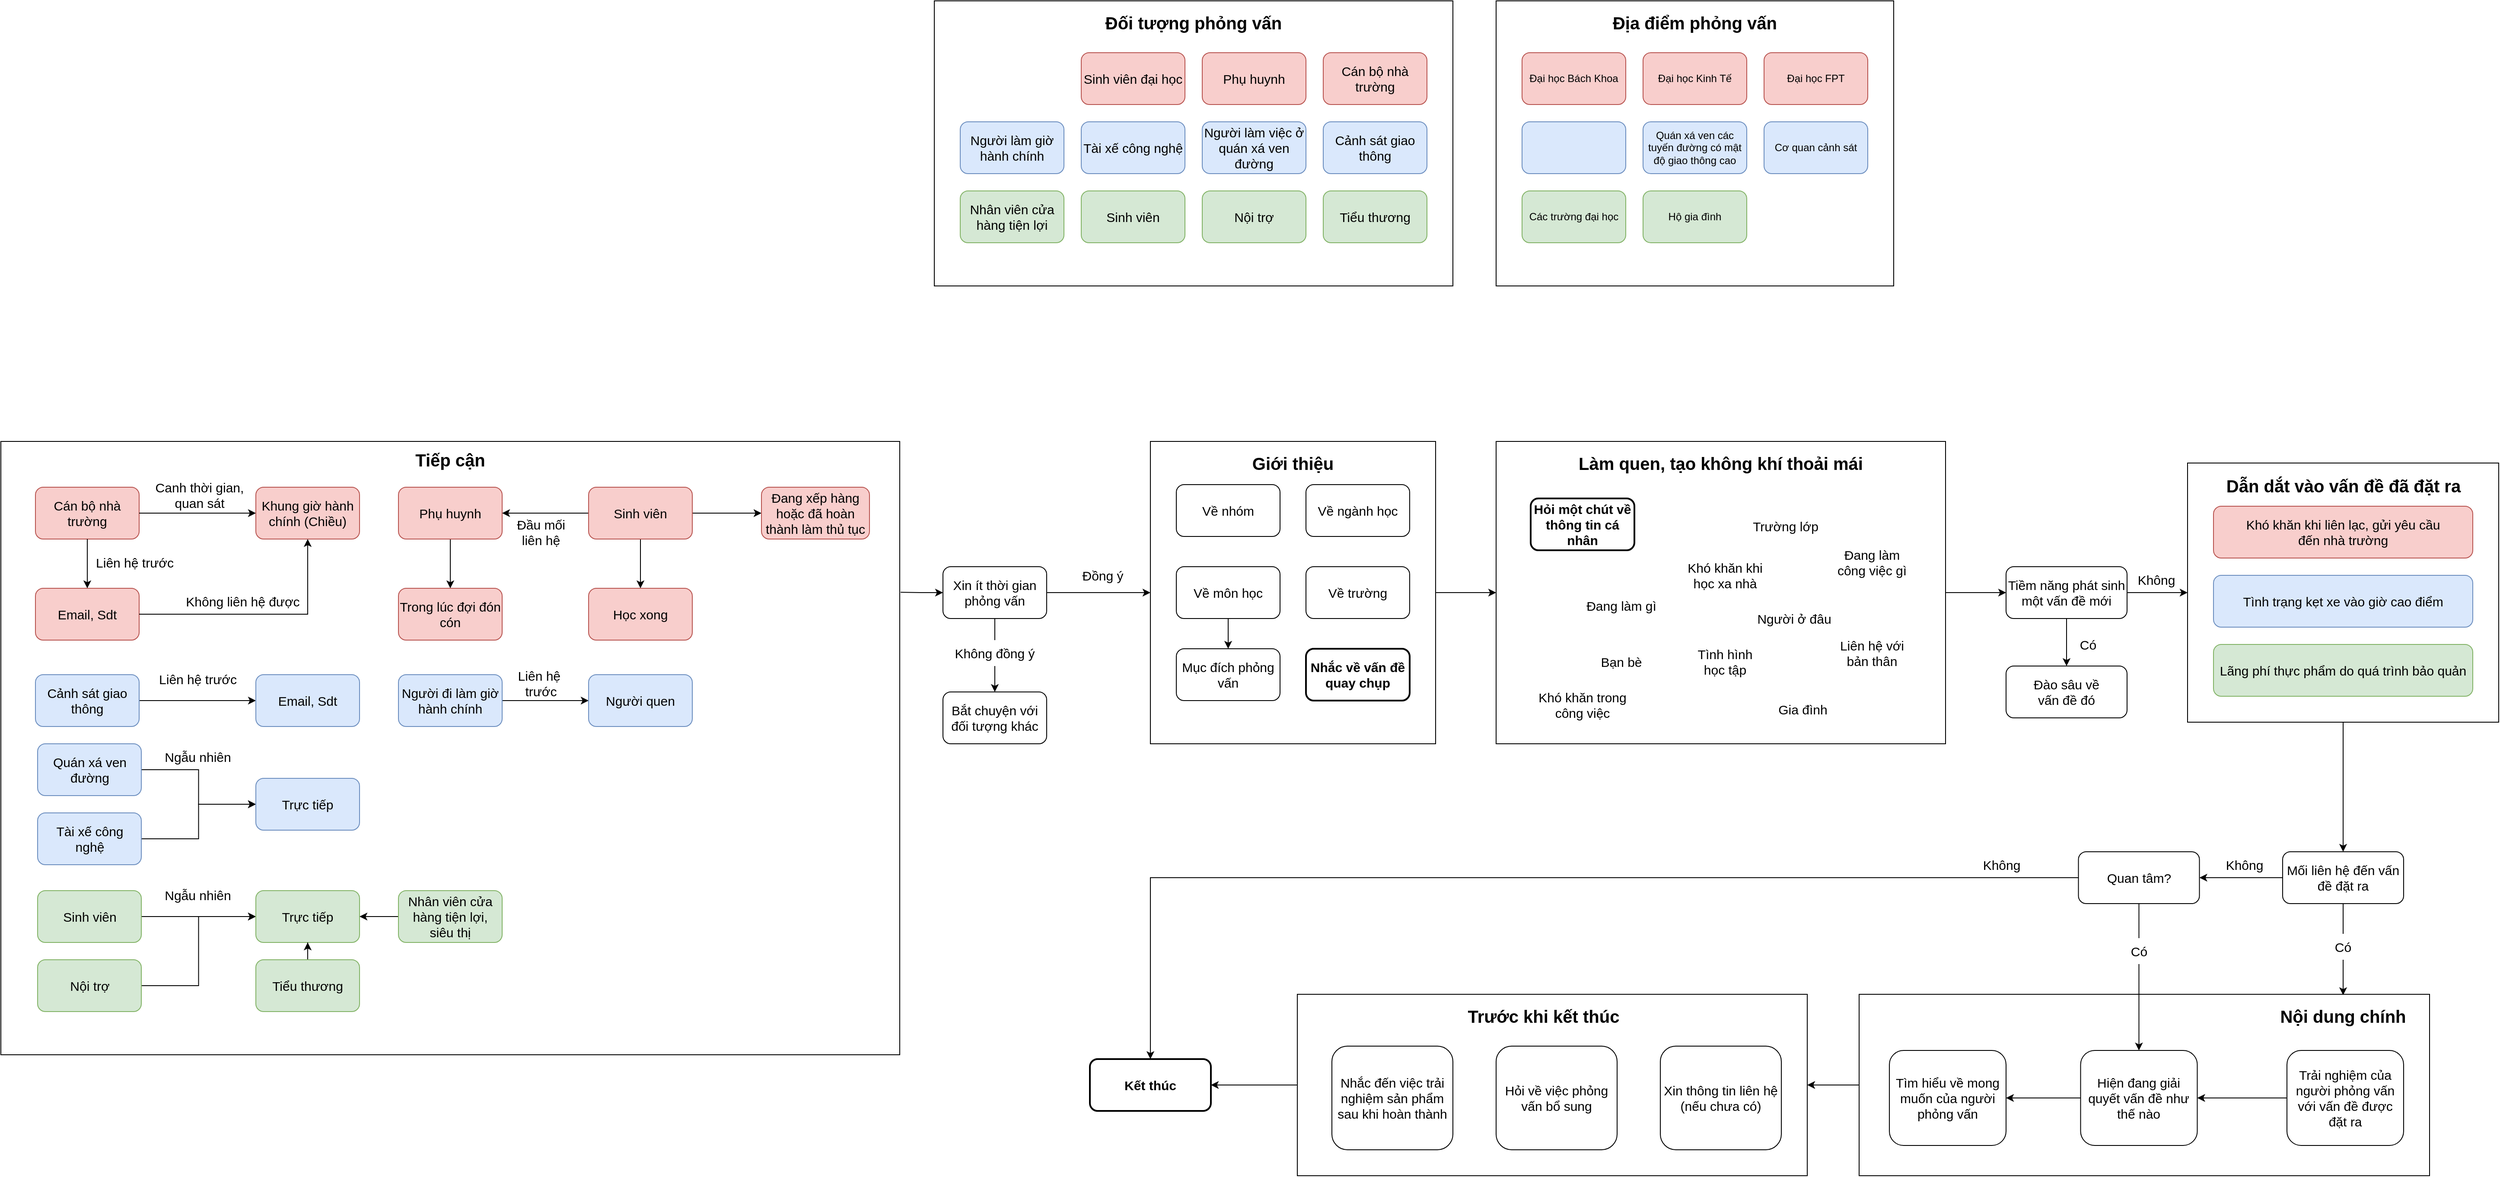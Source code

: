 <mxfile version="26.0.14">
  <diagram name="Page-1" id="fo2ZFbMv7i-mtw4j-5B2">
    <mxGraphModel dx="4237" dy="879" grid="1" gridSize="10" guides="1" tooltips="1" connect="1" arrows="1" fold="1" page="1" pageScale="1" pageWidth="850" pageHeight="1100" math="0" shadow="0">
      <root>
        <mxCell id="0" />
        <mxCell id="1" parent="0" />
        <mxCell id="1UOftkpvVk_TveOY_pJG-44" style="edgeStyle=orthogonalEdgeStyle;rounded=0;orthogonalLoop=1;jettySize=auto;html=1;entryX=1;entryY=0.5;entryDx=0;entryDy=0;" edge="1" parent="1" source="1UOftkpvVk_TveOY_pJG-35" target="1UOftkpvVk_TveOY_pJG-36">
          <mxGeometry relative="1" as="geometry" />
        </mxCell>
        <mxCell id="1UOftkpvVk_TveOY_pJG-35" value="" style="rounded=0;whiteSpace=wrap;html=1;" vertex="1" parent="1">
          <mxGeometry x="390" y="1210" width="660" height="210" as="geometry" />
        </mxCell>
        <mxCell id="FFY3ZGv-hsx-T2HltXSC-2" value="" style="rounded=0;whiteSpace=wrap;html=1;" parent="1" vertex="1">
          <mxGeometry x="-30" y="60" width="460" height="330" as="geometry" />
        </mxCell>
        <mxCell id="FFY3ZGv-hsx-T2HltXSC-3" value="&lt;font style=&quot;font-size: 20px;&quot;&gt;Địa điểm phỏng vấn&lt;/font&gt;" style="text;html=1;align=center;verticalAlign=middle;whiteSpace=wrap;rounded=0;fontStyle=1" parent="1" vertex="1">
          <mxGeometry x="90" y="70" width="220" height="30" as="geometry" />
        </mxCell>
        <mxCell id="FFY3ZGv-hsx-T2HltXSC-4" value="Đại học Bách Khoa" style="rounded=1;whiteSpace=wrap;html=1;fillColor=#f8cecc;strokeColor=#b85450;" parent="1" vertex="1">
          <mxGeometry y="120" width="120" height="60" as="geometry" />
        </mxCell>
        <mxCell id="FFY3ZGv-hsx-T2HltXSC-5" value="Đại học Kinh Tế" style="rounded=1;whiteSpace=wrap;html=1;fillColor=#f8cecc;strokeColor=#b85450;" parent="1" vertex="1">
          <mxGeometry x="140" y="120" width="120" height="60" as="geometry" />
        </mxCell>
        <mxCell id="FFY3ZGv-hsx-T2HltXSC-6" value="Đại học FPT" style="rounded=1;whiteSpace=wrap;html=1;fillColor=#f8cecc;strokeColor=#b85450;" parent="1" vertex="1">
          <mxGeometry x="280" y="120" width="120" height="60" as="geometry" />
        </mxCell>
        <mxCell id="FFY3ZGv-hsx-T2HltXSC-8" value="Quán xá ven các tuyến đường có mật độ giao thông cao" style="rounded=1;whiteSpace=wrap;html=1;fillColor=#dae8fc;strokeColor=#6c8ebf;" parent="1" vertex="1">
          <mxGeometry x="140" y="200" width="120" height="60" as="geometry" />
        </mxCell>
        <mxCell id="FFY3ZGv-hsx-T2HltXSC-9" value="" style="rounded=1;whiteSpace=wrap;html=1;fillColor=#dae8fc;strokeColor=#6c8ebf;" parent="1" vertex="1">
          <mxGeometry y="200" width="120" height="60" as="geometry" />
        </mxCell>
        <mxCell id="FFY3ZGv-hsx-T2HltXSC-11" value="Cơ quan cảnh sát" style="rounded=1;whiteSpace=wrap;html=1;fillColor=#dae8fc;strokeColor=#6c8ebf;" parent="1" vertex="1">
          <mxGeometry x="280" y="200" width="120" height="60" as="geometry" />
        </mxCell>
        <mxCell id="FFY3ZGv-hsx-T2HltXSC-12" value="Các trường đại học" style="rounded=1;whiteSpace=wrap;html=1;fillColor=#d5e8d4;strokeColor=#82b366;" parent="1" vertex="1">
          <mxGeometry y="280" width="120" height="60" as="geometry" />
        </mxCell>
        <mxCell id="FFY3ZGv-hsx-T2HltXSC-13" value="Hộ gia đình" style="rounded=1;whiteSpace=wrap;html=1;fillColor=#d5e8d4;strokeColor=#82b366;" parent="1" vertex="1">
          <mxGeometry x="140" y="280" width="120" height="60" as="geometry" />
        </mxCell>
        <mxCell id="FFY3ZGv-hsx-T2HltXSC-14" value="" style="rounded=0;whiteSpace=wrap;html=1;" parent="1" vertex="1">
          <mxGeometry x="-680" y="60" width="600" height="330" as="geometry" />
        </mxCell>
        <mxCell id="FFY3ZGv-hsx-T2HltXSC-15" value="&lt;font style=&quot;font-size: 20px;&quot;&gt;Đối tượng phỏng vấn&lt;/font&gt;" style="text;html=1;align=center;verticalAlign=middle;whiteSpace=wrap;rounded=0;fontStyle=1" parent="1" vertex="1">
          <mxGeometry x="-490" y="70" width="220" height="30" as="geometry" />
        </mxCell>
        <mxCell id="FFY3ZGv-hsx-T2HltXSC-16" value="Sinh viên đại học" style="rounded=1;whiteSpace=wrap;html=1;fillColor=#f8cecc;strokeColor=#b85450;fontSize=15;" parent="1" vertex="1">
          <mxGeometry x="-510" y="120" width="120" height="60" as="geometry" />
        </mxCell>
        <mxCell id="FFY3ZGv-hsx-T2HltXSC-17" value="Phụ huynh" style="rounded=1;whiteSpace=wrap;html=1;fillColor=#f8cecc;strokeColor=#b85450;fontSize=15;" parent="1" vertex="1">
          <mxGeometry x="-370" y="120" width="120" height="60" as="geometry" />
        </mxCell>
        <mxCell id="FFY3ZGv-hsx-T2HltXSC-18" value="Cán bộ nhà trường" style="rounded=1;whiteSpace=wrap;html=1;fillColor=#f8cecc;strokeColor=#b85450;fontSize=15;" parent="1" vertex="1">
          <mxGeometry x="-230" y="120" width="120" height="60" as="geometry" />
        </mxCell>
        <mxCell id="FFY3ZGv-hsx-T2HltXSC-19" value="Người làm việc ở quán xá ven đường" style="rounded=1;whiteSpace=wrap;html=1;fontSize=15;fillColor=#dae8fc;strokeColor=#6c8ebf;" parent="1" vertex="1">
          <mxGeometry x="-370" y="200" width="120" height="60" as="geometry" />
        </mxCell>
        <mxCell id="FFY3ZGv-hsx-T2HltXSC-21" value="Tài xế công nghệ" style="rounded=1;whiteSpace=wrap;html=1;fontSize=15;fillColor=#dae8fc;strokeColor=#6c8ebf;" parent="1" vertex="1">
          <mxGeometry x="-510" y="200" width="120" height="60" as="geometry" />
        </mxCell>
        <mxCell id="FFY3ZGv-hsx-T2HltXSC-22" value="Cảnh sát giao thông" style="rounded=1;whiteSpace=wrap;html=1;fontSize=15;fillColor=#dae8fc;strokeColor=#6c8ebf;" parent="1" vertex="1">
          <mxGeometry x="-230" y="200" width="120" height="60" as="geometry" />
        </mxCell>
        <mxCell id="FFY3ZGv-hsx-T2HltXSC-23" value="Sinh viên" style="rounded=1;whiteSpace=wrap;html=1;fontSize=15;fillColor=#d5e8d4;strokeColor=#82b366;" parent="1" vertex="1">
          <mxGeometry x="-510" y="280" width="120" height="60" as="geometry" />
        </mxCell>
        <mxCell id="FFY3ZGv-hsx-T2HltXSC-24" value="Nội trợ" style="rounded=1;whiteSpace=wrap;html=1;fontSize=15;fillColor=#d5e8d4;strokeColor=#82b366;" parent="1" vertex="1">
          <mxGeometry x="-370" y="280" width="120" height="60" as="geometry" />
        </mxCell>
        <mxCell id="FFY3ZGv-hsx-T2HltXSC-25" value="Tiểu thương" style="rounded=1;whiteSpace=wrap;html=1;fontSize=15;fillColor=#d5e8d4;strokeColor=#82b366;" parent="1" vertex="1">
          <mxGeometry x="-230" y="280" width="120" height="60" as="geometry" />
        </mxCell>
        <mxCell id="FFY3ZGv-hsx-T2HltXSC-29" value="" style="rounded=0;whiteSpace=wrap;html=1;" parent="1" vertex="1">
          <mxGeometry x="-1760" y="570" width="1040" height="710" as="geometry" />
        </mxCell>
        <mxCell id="FFY3ZGv-hsx-T2HltXSC-30" value="&lt;span style=&quot;font-size: 20px;&quot;&gt;Tiếp cận&lt;/span&gt;" style="text;html=1;align=center;verticalAlign=middle;whiteSpace=wrap;rounded=0;fontStyle=1" parent="1" vertex="1">
          <mxGeometry x="-1350" y="576" width="220" height="30" as="geometry" />
        </mxCell>
        <mxCell id="FFY3ZGv-hsx-T2HltXSC-169" style="edgeStyle=orthogonalEdgeStyle;rounded=0;orthogonalLoop=1;jettySize=auto;html=1;entryX=0;entryY=0.5;entryDx=0;entryDy=0;" parent="1" source="FFY3ZGv-hsx-T2HltXSC-33" target="FFY3ZGv-hsx-T2HltXSC-168" edge="1">
          <mxGeometry relative="1" as="geometry" />
        </mxCell>
        <mxCell id="FFY3ZGv-hsx-T2HltXSC-33" value="Cảnh sát giao thông" style="rounded=1;whiteSpace=wrap;html=1;fontSize=15;fillColor=#dae8fc;strokeColor=#6c8ebf;" parent="1" vertex="1">
          <mxGeometry x="-1720" y="840" width="120" height="60" as="geometry" />
        </mxCell>
        <mxCell id="FFY3ZGv-hsx-T2HltXSC-164" value="" style="edgeStyle=orthogonalEdgeStyle;rounded=0;orthogonalLoop=1;jettySize=auto;html=1;" parent="1" source="FFY3ZGv-hsx-T2HltXSC-34" target="FFY3ZGv-hsx-T2HltXSC-163" edge="1">
          <mxGeometry relative="1" as="geometry" />
        </mxCell>
        <mxCell id="FFY3ZGv-hsx-T2HltXSC-34" value="Phụ huynh" style="rounded=1;whiteSpace=wrap;html=1;fontSize=15;fillColor=#f8cecc;strokeColor=#b85450;" parent="1" vertex="1">
          <mxGeometry x="-1300" y="623" width="120" height="60" as="geometry" />
        </mxCell>
        <mxCell id="FFY3ZGv-hsx-T2HltXSC-48" value="Đầu mối&lt;div&gt;liên hệ&lt;/div&gt;" style="text;html=1;align=center;verticalAlign=middle;whiteSpace=wrap;rounded=0;fontSize=15;" parent="1" vertex="1">
          <mxGeometry x="-1190" y="660" width="110" height="30" as="geometry" />
        </mxCell>
        <mxCell id="1UOftkpvVk_TveOY_pJG-34" value="" style="edgeStyle=orthogonalEdgeStyle;rounded=0;orthogonalLoop=1;jettySize=auto;html=1;" edge="1" parent="1" source="FFY3ZGv-hsx-T2HltXSC-49" target="FFY3ZGv-hsx-T2HltXSC-92">
          <mxGeometry relative="1" as="geometry" />
        </mxCell>
        <mxCell id="FFY3ZGv-hsx-T2HltXSC-49" value="" style="rounded=0;whiteSpace=wrap;html=1;" parent="1" vertex="1">
          <mxGeometry x="-430" y="570" width="330" height="350" as="geometry" />
        </mxCell>
        <mxCell id="FFY3ZGv-hsx-T2HltXSC-50" value="&lt;span style=&quot;font-size: 20px;&quot;&gt;Giới thiệu&lt;/span&gt;" style="text;html=1;align=center;verticalAlign=middle;whiteSpace=wrap;rounded=0;fontStyle=1" parent="1" vertex="1">
          <mxGeometry x="-375" y="580" width="220" height="30" as="geometry" />
        </mxCell>
        <mxCell id="FFY3ZGv-hsx-T2HltXSC-53" style="edgeStyle=orthogonalEdgeStyle;rounded=0;orthogonalLoop=1;jettySize=auto;html=1;entryX=0;entryY=0.5;entryDx=0;entryDy=0;" parent="1" edge="1">
          <mxGeometry relative="1" as="geometry">
            <mxPoint x="-100" y="750" as="sourcePoint" />
          </mxGeometry>
        </mxCell>
        <mxCell id="FFY3ZGv-hsx-T2HltXSC-55" style="edgeStyle=orthogonalEdgeStyle;rounded=0;orthogonalLoop=1;jettySize=auto;html=1;entryX=0;entryY=0.5;entryDx=0;entryDy=0;" parent="1" edge="1">
          <mxGeometry relative="1" as="geometry">
            <mxPoint x="200" y="860" as="sourcePoint" />
          </mxGeometry>
        </mxCell>
        <mxCell id="FFY3ZGv-hsx-T2HltXSC-65" value="Về nhóm" style="rounded=1;whiteSpace=wrap;html=1;fontSize=15;" parent="1" vertex="1">
          <mxGeometry x="-400" y="620" width="120" height="60" as="geometry" />
        </mxCell>
        <mxCell id="FFY3ZGv-hsx-T2HltXSC-66" value="Về ngành học" style="rounded=1;whiteSpace=wrap;html=1;fontSize=15;" parent="1" vertex="1">
          <mxGeometry x="-250" y="620" width="120" height="60" as="geometry" />
        </mxCell>
        <mxCell id="FFY3ZGv-hsx-T2HltXSC-69" style="edgeStyle=orthogonalEdgeStyle;rounded=0;orthogonalLoop=1;jettySize=auto;html=1;entryX=0;entryY=0.5;entryDx=0;entryDy=0;" parent="1" edge="1">
          <mxGeometry relative="1" as="geometry">
            <mxPoint x="-110" y="860" as="sourcePoint" />
          </mxGeometry>
        </mxCell>
        <mxCell id="FFY3ZGv-hsx-T2HltXSC-147" value="" style="edgeStyle=orthogonalEdgeStyle;rounded=0;orthogonalLoop=1;jettySize=auto;html=1;" parent="1" source="FFY3ZGv-hsx-T2HltXSC-84" target="FFY3ZGv-hsx-T2HltXSC-77" edge="1">
          <mxGeometry relative="1" as="geometry" />
        </mxCell>
        <mxCell id="1UOftkpvVk_TveOY_pJG-4" style="edgeStyle=orthogonalEdgeStyle;rounded=0;orthogonalLoop=1;jettySize=auto;html=1;entryX=0;entryY=0.5;entryDx=0;entryDy=0;" edge="1" parent="1" source="FFY3ZGv-hsx-T2HltXSC-75" target="FFY3ZGv-hsx-T2HltXSC-49">
          <mxGeometry relative="1" as="geometry" />
        </mxCell>
        <mxCell id="FFY3ZGv-hsx-T2HltXSC-75" value="Xin ít thời gian&lt;div&gt;&lt;span style=&quot;background-color: transparent; color: light-dark(rgb(0, 0, 0), rgb(255, 255, 255));&quot;&gt;phỏng vấn&lt;/span&gt;&lt;/div&gt;" style="rounded=1;whiteSpace=wrap;html=1;fontSize=15;" parent="1" vertex="1">
          <mxGeometry x="-670" y="715" width="120" height="60" as="geometry" />
        </mxCell>
        <mxCell id="FFY3ZGv-hsx-T2HltXSC-77" value="Bắt chuyện với đối tượng khác" style="rounded=1;whiteSpace=wrap;html=1;fontSize=15;" parent="1" vertex="1">
          <mxGeometry x="-670" y="860" width="120" height="60" as="geometry" />
        </mxCell>
        <mxCell id="FFY3ZGv-hsx-T2HltXSC-83" value="Đồng ý" style="text;html=1;align=center;verticalAlign=middle;whiteSpace=wrap;rounded=0;fontSize=15;" parent="1" vertex="1">
          <mxGeometry x="-540" y="710" width="110" height="30" as="geometry" />
        </mxCell>
        <mxCell id="FFY3ZGv-hsx-T2HltXSC-87" value="Về trường" style="rounded=1;whiteSpace=wrap;html=1;fontSize=15;" parent="1" vertex="1">
          <mxGeometry x="-250" y="715" width="120" height="60" as="geometry" />
        </mxCell>
        <mxCell id="FFY3ZGv-hsx-T2HltXSC-91" value="" style="edgeStyle=orthogonalEdgeStyle;rounded=0;orthogonalLoop=1;jettySize=auto;html=1;" parent="1" source="FFY3ZGv-hsx-T2HltXSC-88" target="FFY3ZGv-hsx-T2HltXSC-89" edge="1">
          <mxGeometry relative="1" as="geometry" />
        </mxCell>
        <mxCell id="FFY3ZGv-hsx-T2HltXSC-88" value="Về môn học" style="rounded=1;whiteSpace=wrap;html=1;fontSize=15;" parent="1" vertex="1">
          <mxGeometry x="-400" y="715" width="120" height="60" as="geometry" />
        </mxCell>
        <mxCell id="FFY3ZGv-hsx-T2HltXSC-89" value="Mục đích phỏng vấn" style="rounded=1;whiteSpace=wrap;html=1;fontSize=15;" parent="1" vertex="1">
          <mxGeometry x="-400" y="810" width="120" height="60" as="geometry" />
        </mxCell>
        <mxCell id="FFY3ZGv-hsx-T2HltXSC-111" style="edgeStyle=orthogonalEdgeStyle;rounded=0;orthogonalLoop=1;jettySize=auto;html=1;entryX=0;entryY=0.5;entryDx=0;entryDy=0;" parent="1" source="FFY3ZGv-hsx-T2HltXSC-92" target="FFY3ZGv-hsx-T2HltXSC-108" edge="1">
          <mxGeometry relative="1" as="geometry" />
        </mxCell>
        <mxCell id="FFY3ZGv-hsx-T2HltXSC-92" value="" style="rounded=0;whiteSpace=wrap;html=1;" parent="1" vertex="1">
          <mxGeometry x="-30" y="570" width="520" height="350" as="geometry" />
        </mxCell>
        <mxCell id="FFY3ZGv-hsx-T2HltXSC-93" value="&lt;span style=&quot;font-size: 20px;&quot;&gt;Làm quen, tạo không khí thoải mái&lt;/span&gt;" style="text;html=1;align=center;verticalAlign=middle;whiteSpace=wrap;rounded=0;fontStyle=1" parent="1" vertex="1">
          <mxGeometry x="46.88" y="580" width="366.25" height="30" as="geometry" />
        </mxCell>
        <mxCell id="FFY3ZGv-hsx-T2HltXSC-127" value="" style="edgeStyle=orthogonalEdgeStyle;rounded=0;orthogonalLoop=1;jettySize=auto;html=1;" parent="1" source="FFY3ZGv-hsx-T2HltXSC-103" target="FFY3ZGv-hsx-T2HltXSC-126" edge="1">
          <mxGeometry relative="1" as="geometry" />
        </mxCell>
        <mxCell id="FFY3ZGv-hsx-T2HltXSC-103" value="" style="rounded=0;whiteSpace=wrap;html=1;" parent="1" vertex="1">
          <mxGeometry x="770" y="595" width="360" height="300" as="geometry" />
        </mxCell>
        <mxCell id="FFY3ZGv-hsx-T2HltXSC-104" value="&lt;span style=&quot;font-size: 20px;&quot;&gt;Dẫn dắt vào vấn đề đã đặt ra&lt;/span&gt;" style="text;html=1;align=center;verticalAlign=middle;whiteSpace=wrap;rounded=0;fontStyle=1" parent="1" vertex="1">
          <mxGeometry x="803.75" y="606" width="292.5" height="30" as="geometry" />
        </mxCell>
        <mxCell id="FFY3ZGv-hsx-T2HltXSC-105" value="Khó khăn khi liên lạc, gửi yêu cầu&lt;div&gt;đến nhà trường&lt;/div&gt;" style="rounded=1;whiteSpace=wrap;html=1;fillColor=#f8cecc;strokeColor=#b85450;fontSize=15;" parent="1" vertex="1">
          <mxGeometry x="800" y="645" width="300" height="60" as="geometry" />
        </mxCell>
        <mxCell id="FFY3ZGv-hsx-T2HltXSC-106" value="Lãng phí thực phẩm do quá trình bảo quản" style="rounded=1;whiteSpace=wrap;html=1;fillColor=#d5e8d4;strokeColor=#82b366;fontSize=15;" parent="1" vertex="1">
          <mxGeometry x="800" y="805" width="300" height="60" as="geometry" />
        </mxCell>
        <mxCell id="FFY3ZGv-hsx-T2HltXSC-107" value="Tình trạng kẹt xe vào giờ cao điểm" style="rounded=1;whiteSpace=wrap;html=1;fillColor=#dae8fc;strokeColor=#6c8ebf;fontSize=15;" parent="1" vertex="1">
          <mxGeometry x="800" y="725" width="300" height="60" as="geometry" />
        </mxCell>
        <mxCell id="FFY3ZGv-hsx-T2HltXSC-113" value="" style="edgeStyle=orthogonalEdgeStyle;rounded=0;orthogonalLoop=1;jettySize=auto;html=1;" parent="1" source="FFY3ZGv-hsx-T2HltXSC-108" target="FFY3ZGv-hsx-T2HltXSC-112" edge="1">
          <mxGeometry relative="1" as="geometry" />
        </mxCell>
        <mxCell id="FFY3ZGv-hsx-T2HltXSC-117" style="edgeStyle=orthogonalEdgeStyle;rounded=0;orthogonalLoop=1;jettySize=auto;html=1;entryX=0;entryY=0.5;entryDx=0;entryDy=0;" parent="1" source="FFY3ZGv-hsx-T2HltXSC-108" target="FFY3ZGv-hsx-T2HltXSC-103" edge="1">
          <mxGeometry relative="1" as="geometry" />
        </mxCell>
        <mxCell id="FFY3ZGv-hsx-T2HltXSC-108" value="Tiềm năng phát sinh một vấn đề mới" style="rounded=1;whiteSpace=wrap;html=1;fontSize=15;" parent="1" vertex="1">
          <mxGeometry x="560" y="715" width="140" height="60" as="geometry" />
        </mxCell>
        <mxCell id="FFY3ZGv-hsx-T2HltXSC-112" value="Đào sâu về&lt;div&gt;vấn đề đó&lt;/div&gt;" style="rounded=1;whiteSpace=wrap;html=1;fontSize=15;" parent="1" vertex="1">
          <mxGeometry x="560" y="830" width="140" height="60" as="geometry" />
        </mxCell>
        <mxCell id="FFY3ZGv-hsx-T2HltXSC-114" value="Có" style="text;html=1;align=center;verticalAlign=middle;whiteSpace=wrap;rounded=0;fontSize=15;" parent="1" vertex="1">
          <mxGeometry x="600" y="790" width="110" height="30" as="geometry" />
        </mxCell>
        <mxCell id="FFY3ZGv-hsx-T2HltXSC-118" value="Không" style="text;html=1;align=center;verticalAlign=middle;whiteSpace=wrap;rounded=0;fontSize=15;" parent="1" vertex="1">
          <mxGeometry x="678.75" y="715" width="110" height="30" as="geometry" />
        </mxCell>
        <mxCell id="FFY3ZGv-hsx-T2HltXSC-119" style="edgeStyle=orthogonalEdgeStyle;rounded=0;orthogonalLoop=1;jettySize=auto;html=1;exitX=0.5;exitY=1;exitDx=0;exitDy=0;" parent="1" source="FFY3ZGv-hsx-T2HltXSC-105" target="FFY3ZGv-hsx-T2HltXSC-105" edge="1">
          <mxGeometry relative="1" as="geometry" />
        </mxCell>
        <mxCell id="FFY3ZGv-hsx-T2HltXSC-121" value="&lt;span style=&quot;font-size: 20px;&quot;&gt;Nội dung chính&lt;/span&gt;" style="text;html=1;align=center;verticalAlign=middle;whiteSpace=wrap;rounded=0;fontStyle=1" parent="1" vertex="1">
          <mxGeometry x="855" y="1220" width="190" height="30" as="geometry" />
        </mxCell>
        <mxCell id="FFY3ZGv-hsx-T2HltXSC-125" style="edgeStyle=orthogonalEdgeStyle;rounded=0;orthogonalLoop=1;jettySize=auto;html=1;exitX=0.5;exitY=1;exitDx=0;exitDy=0;" parent="1" edge="1">
          <mxGeometry relative="1" as="geometry">
            <mxPoint x="983.75" y="1315" as="sourcePoint" />
            <mxPoint x="983.75" y="1315" as="targetPoint" />
          </mxGeometry>
        </mxCell>
        <mxCell id="FFY3ZGv-hsx-T2HltXSC-128" style="edgeStyle=orthogonalEdgeStyle;rounded=0;orthogonalLoop=1;jettySize=auto;html=1;" parent="1" source="FFY3ZGv-hsx-T2HltXSC-129" edge="1">
          <mxGeometry relative="1" as="geometry">
            <mxPoint x="950" y="1211" as="targetPoint" />
            <Array as="points" />
          </mxGeometry>
        </mxCell>
        <mxCell id="FFY3ZGv-hsx-T2HltXSC-132" style="edgeStyle=orthogonalEdgeStyle;rounded=0;orthogonalLoop=1;jettySize=auto;html=1;entryX=1;entryY=0.5;entryDx=0;entryDy=0;" parent="1" source="FFY3ZGv-hsx-T2HltXSC-126" target="FFY3ZGv-hsx-T2HltXSC-131" edge="1">
          <mxGeometry relative="1" as="geometry" />
        </mxCell>
        <mxCell id="FFY3ZGv-hsx-T2HltXSC-126" value="Mối liên hệ đến vấn đề đặt ra" style="rounded=1;whiteSpace=wrap;html=1;fontSize=15;" parent="1" vertex="1">
          <mxGeometry x="880" y="1045" width="140" height="60" as="geometry" />
        </mxCell>
        <mxCell id="FFY3ZGv-hsx-T2HltXSC-130" value="" style="edgeStyle=orthogonalEdgeStyle;rounded=0;orthogonalLoop=1;jettySize=auto;html=1;entryX=0.5;entryY=0;entryDx=0;entryDy=0;endArrow=none;startFill=0;" parent="1" source="FFY3ZGv-hsx-T2HltXSC-126" target="FFY3ZGv-hsx-T2HltXSC-129" edge="1">
          <mxGeometry relative="1" as="geometry">
            <mxPoint x="983.75" y="1085" as="sourcePoint" />
            <mxPoint x="983.75" y="1205" as="targetPoint" />
          </mxGeometry>
        </mxCell>
        <mxCell id="FFY3ZGv-hsx-T2HltXSC-129" value="Có" style="text;html=1;align=center;verticalAlign=middle;whiteSpace=wrap;rounded=0;fontSize=15;" parent="1" vertex="1">
          <mxGeometry x="895" y="1140" width="110" height="30" as="geometry" />
        </mxCell>
        <mxCell id="FFY3ZGv-hsx-T2HltXSC-136" style="edgeStyle=orthogonalEdgeStyle;rounded=0;orthogonalLoop=1;jettySize=auto;html=1;entryX=0.5;entryY=0;entryDx=0;entryDy=0;" parent="1" source="FFY3ZGv-hsx-T2HltXSC-131" target="FFY3ZGv-hsx-T2HltXSC-135" edge="1">
          <mxGeometry relative="1" as="geometry">
            <Array as="points">
              <mxPoint x="-430" y="1075" />
            </Array>
          </mxGeometry>
        </mxCell>
        <mxCell id="FFY3ZGv-hsx-T2HltXSC-140" style="edgeStyle=orthogonalEdgeStyle;rounded=0;orthogonalLoop=1;jettySize=auto;html=1;entryX=0.5;entryY=0;entryDx=0;entryDy=0;" parent="1" source="FFY3ZGv-hsx-T2HltXSC-141" target="FFY3ZGv-hsx-T2HltXSC-139" edge="1">
          <mxGeometry relative="1" as="geometry" />
        </mxCell>
        <mxCell id="FFY3ZGv-hsx-T2HltXSC-131" value="Quan tâm?" style="rounded=1;whiteSpace=wrap;html=1;fontSize=15;" parent="1" vertex="1">
          <mxGeometry x="643.75" y="1045" width="140" height="60" as="geometry" />
        </mxCell>
        <mxCell id="FFY3ZGv-hsx-T2HltXSC-133" value="Không" style="text;html=1;align=center;verticalAlign=middle;whiteSpace=wrap;rounded=0;fontSize=15;" parent="1" vertex="1">
          <mxGeometry x="781.25" y="1045" width="110" height="30" as="geometry" />
        </mxCell>
        <mxCell id="FFY3ZGv-hsx-T2HltXSC-135" value="Kết thúc" style="rounded=1;whiteSpace=wrap;html=1;fontSize=15;fontStyle=1;strokeWidth=2;" parent="1" vertex="1">
          <mxGeometry x="-500" y="1285" width="140" height="60" as="geometry" />
        </mxCell>
        <mxCell id="FFY3ZGv-hsx-T2HltXSC-137" value="Không" style="text;html=1;align=center;verticalAlign=middle;whiteSpace=wrap;rounded=0;fontSize=15;" parent="1" vertex="1">
          <mxGeometry x="500" y="1045" width="110" height="30" as="geometry" />
        </mxCell>
        <mxCell id="FFY3ZGv-hsx-T2HltXSC-143" style="edgeStyle=orthogonalEdgeStyle;rounded=0;orthogonalLoop=1;jettySize=auto;html=1;entryX=1;entryY=0.5;entryDx=0;entryDy=0;" parent="1" source="FFY3ZGv-hsx-T2HltXSC-138" target="FFY3ZGv-hsx-T2HltXSC-139" edge="1">
          <mxGeometry relative="1" as="geometry" />
        </mxCell>
        <mxCell id="FFY3ZGv-hsx-T2HltXSC-138" value="Trải nghiệm của người phỏng vấn với vấn đề được đặt ra" style="rounded=1;whiteSpace=wrap;html=1;fontSize=15;" parent="1" vertex="1">
          <mxGeometry x="885" y="1275" width="135" height="110" as="geometry" />
        </mxCell>
        <mxCell id="FFY3ZGv-hsx-T2HltXSC-145" style="edgeStyle=orthogonalEdgeStyle;rounded=0;orthogonalLoop=1;jettySize=auto;html=1;" parent="1" source="FFY3ZGv-hsx-T2HltXSC-139" target="FFY3ZGv-hsx-T2HltXSC-144" edge="1">
          <mxGeometry relative="1" as="geometry" />
        </mxCell>
        <mxCell id="FFY3ZGv-hsx-T2HltXSC-139" value="Hiện đang giải quyết vấn đề như thế nào" style="rounded=1;whiteSpace=wrap;html=1;fontSize=15;" parent="1" vertex="1">
          <mxGeometry x="646.25" y="1275" width="135" height="110" as="geometry" />
        </mxCell>
        <mxCell id="FFY3ZGv-hsx-T2HltXSC-142" value="" style="edgeStyle=orthogonalEdgeStyle;rounded=0;orthogonalLoop=1;jettySize=auto;html=1;entryX=0.5;entryY=0;entryDx=0;entryDy=0;endArrow=none;startFill=0;" parent="1" source="FFY3ZGv-hsx-T2HltXSC-131" target="FFY3ZGv-hsx-T2HltXSC-141" edge="1">
          <mxGeometry relative="1" as="geometry">
            <mxPoint x="713.75" y="1105" as="sourcePoint" />
            <mxPoint x="713.75" y="1275" as="targetPoint" />
          </mxGeometry>
        </mxCell>
        <mxCell id="FFY3ZGv-hsx-T2HltXSC-141" value="Có" style="text;html=1;align=center;verticalAlign=middle;whiteSpace=wrap;rounded=0;fontSize=15;" parent="1" vertex="1">
          <mxGeometry x="658.75" y="1145" width="110" height="30" as="geometry" />
        </mxCell>
        <mxCell id="FFY3ZGv-hsx-T2HltXSC-144" value="Tìm hiểu về mong muốn của người phỏng vấn" style="rounded=1;whiteSpace=wrap;html=1;fontSize=15;" parent="1" vertex="1">
          <mxGeometry x="425" y="1275" width="135" height="110" as="geometry" />
        </mxCell>
        <mxCell id="FFY3ZGv-hsx-T2HltXSC-154" style="edgeStyle=orthogonalEdgeStyle;rounded=0;orthogonalLoop=1;jettySize=auto;html=1;entryX=0;entryY=0.5;entryDx=0;entryDy=0;" parent="1" source="FFY3ZGv-hsx-T2HltXSC-152" target="FFY3ZGv-hsx-T2HltXSC-153" edge="1">
          <mxGeometry relative="1" as="geometry" />
        </mxCell>
        <mxCell id="FFY3ZGv-hsx-T2HltXSC-162" style="edgeStyle=orthogonalEdgeStyle;rounded=0;orthogonalLoop=1;jettySize=auto;html=1;entryX=0.5;entryY=0;entryDx=0;entryDy=0;" parent="1" source="FFY3ZGv-hsx-T2HltXSC-152" target="FFY3ZGv-hsx-T2HltXSC-155" edge="1">
          <mxGeometry relative="1" as="geometry" />
        </mxCell>
        <mxCell id="FFY3ZGv-hsx-T2HltXSC-166" style="edgeStyle=orthogonalEdgeStyle;rounded=0;orthogonalLoop=1;jettySize=auto;html=1;entryX=1;entryY=0.5;entryDx=0;entryDy=0;" parent="1" source="FFY3ZGv-hsx-T2HltXSC-152" target="FFY3ZGv-hsx-T2HltXSC-34" edge="1">
          <mxGeometry relative="1" as="geometry" />
        </mxCell>
        <mxCell id="FFY3ZGv-hsx-T2HltXSC-152" value="Sinh viên" style="rounded=1;whiteSpace=wrap;html=1;fontSize=15;fillColor=#f8cecc;strokeColor=#b85450;" parent="1" vertex="1">
          <mxGeometry x="-1080" y="623" width="120" height="60" as="geometry" />
        </mxCell>
        <mxCell id="FFY3ZGv-hsx-T2HltXSC-153" value="Đang xếp hàng hoặc đã hoàn thành làm thủ tục" style="rounded=1;whiteSpace=wrap;html=1;fontSize=15;fillColor=#f8cecc;strokeColor=#b85450;" parent="1" vertex="1">
          <mxGeometry x="-880" y="623" width="125" height="60" as="geometry" />
        </mxCell>
        <mxCell id="FFY3ZGv-hsx-T2HltXSC-155" value="Học xong" style="rounded=1;whiteSpace=wrap;html=1;fontSize=15;fillColor=#f8cecc;strokeColor=#b85450;" parent="1" vertex="1">
          <mxGeometry x="-1080" y="740" width="120" height="60" as="geometry" />
        </mxCell>
        <mxCell id="FFY3ZGv-hsx-T2HltXSC-163" value="Trong lúc đợi đón cón" style="rounded=1;whiteSpace=wrap;html=1;fontSize=15;fillColor=#f8cecc;strokeColor=#b85450;" parent="1" vertex="1">
          <mxGeometry x="-1300" y="740" width="120" height="60" as="geometry" />
        </mxCell>
        <mxCell id="FFY3ZGv-hsx-T2HltXSC-165" value="" style="group" parent="1" vertex="1" connectable="0">
          <mxGeometry x="-1720" y="617" width="375" height="183" as="geometry" />
        </mxCell>
        <mxCell id="FFY3ZGv-hsx-T2HltXSC-32" value="Cán bộ nhà trường" style="rounded=1;whiteSpace=wrap;html=1;fontSize=15;fillColor=#f8cecc;strokeColor=#b85450;" parent="FFY3ZGv-hsx-T2HltXSC-165" vertex="1">
          <mxGeometry y="6" width="120" height="60" as="geometry" />
        </mxCell>
        <mxCell id="FFY3ZGv-hsx-T2HltXSC-146" value="Canh thời gian, quan sát" style="text;html=1;align=center;verticalAlign=middle;whiteSpace=wrap;rounded=0;fontSize=15;" parent="FFY3ZGv-hsx-T2HltXSC-165" vertex="1">
          <mxGeometry x="125" width="130" height="30" as="geometry" />
        </mxCell>
        <mxCell id="FFY3ZGv-hsx-T2HltXSC-149" value="Khung giờ hành chính (Chiều)" style="rounded=1;whiteSpace=wrap;html=1;fontSize=15;fillColor=#f8cecc;strokeColor=#b85450;" parent="FFY3ZGv-hsx-T2HltXSC-165" vertex="1">
          <mxGeometry x="255" y="6" width="120" height="60" as="geometry" />
        </mxCell>
        <mxCell id="FFY3ZGv-hsx-T2HltXSC-156" value="Email, Sdt" style="rounded=1;whiteSpace=wrap;html=1;fontSize=15;fillColor=#f8cecc;strokeColor=#b85450;" parent="FFY3ZGv-hsx-T2HltXSC-165" vertex="1">
          <mxGeometry y="123" width="120" height="60" as="geometry" />
        </mxCell>
        <mxCell id="FFY3ZGv-hsx-T2HltXSC-158" value="Liên hệ trước" style="text;html=1;align=center;verticalAlign=middle;whiteSpace=wrap;rounded=0;fontSize=15;" parent="FFY3ZGv-hsx-T2HltXSC-165" vertex="1">
          <mxGeometry x="50" y="78" width="130" height="30" as="geometry" />
        </mxCell>
        <mxCell id="FFY3ZGv-hsx-T2HltXSC-160" value="Không liên hệ được" style="text;html=1;align=center;verticalAlign=middle;whiteSpace=wrap;rounded=0;fontSize=15;" parent="FFY3ZGv-hsx-T2HltXSC-165" vertex="1">
          <mxGeometry x="160" y="123" width="160" height="30" as="geometry" />
        </mxCell>
        <mxCell id="FFY3ZGv-hsx-T2HltXSC-150" value="" style="edgeStyle=orthogonalEdgeStyle;rounded=0;orthogonalLoop=1;jettySize=auto;html=1;" parent="FFY3ZGv-hsx-T2HltXSC-165" source="FFY3ZGv-hsx-T2HltXSC-32" target="FFY3ZGv-hsx-T2HltXSC-149" edge="1">
          <mxGeometry relative="1" as="geometry" />
        </mxCell>
        <mxCell id="FFY3ZGv-hsx-T2HltXSC-157" style="edgeStyle=orthogonalEdgeStyle;rounded=0;orthogonalLoop=1;jettySize=auto;html=1;entryX=0.5;entryY=0;entryDx=0;entryDy=0;" parent="FFY3ZGv-hsx-T2HltXSC-165" source="FFY3ZGv-hsx-T2HltXSC-32" target="FFY3ZGv-hsx-T2HltXSC-156" edge="1">
          <mxGeometry relative="1" as="geometry" />
        </mxCell>
        <mxCell id="FFY3ZGv-hsx-T2HltXSC-159" style="edgeStyle=orthogonalEdgeStyle;rounded=0;orthogonalLoop=1;jettySize=auto;html=1;entryX=0.5;entryY=1;entryDx=0;entryDy=0;" parent="FFY3ZGv-hsx-T2HltXSC-165" source="FFY3ZGv-hsx-T2HltXSC-156" target="FFY3ZGv-hsx-T2HltXSC-149" edge="1">
          <mxGeometry relative="1" as="geometry" />
        </mxCell>
        <mxCell id="FFY3ZGv-hsx-T2HltXSC-161" style="edgeStyle=orthogonalEdgeStyle;rounded=0;orthogonalLoop=1;jettySize=auto;html=1;exitX=0.5;exitY=1;exitDx=0;exitDy=0;" parent="FFY3ZGv-hsx-T2HltXSC-165" source="FFY3ZGv-hsx-T2HltXSC-160" target="FFY3ZGv-hsx-T2HltXSC-160" edge="1">
          <mxGeometry relative="1" as="geometry" />
        </mxCell>
        <mxCell id="FFY3ZGv-hsx-T2HltXSC-167" value="Liên hệ trước" style="text;html=1;align=center;verticalAlign=middle;whiteSpace=wrap;rounded=0;fontSize=15;" parent="1" vertex="1">
          <mxGeometry x="-1597.5" y="830" width="130" height="30" as="geometry" />
        </mxCell>
        <mxCell id="FFY3ZGv-hsx-T2HltXSC-168" value="Email, Sdt" style="rounded=1;whiteSpace=wrap;html=1;fontSize=15;fillColor=#dae8fc;strokeColor=#6c8ebf;" parent="1" vertex="1">
          <mxGeometry x="-1465" y="840" width="120" height="60" as="geometry" />
        </mxCell>
        <mxCell id="FFY3ZGv-hsx-T2HltXSC-176" style="edgeStyle=orthogonalEdgeStyle;rounded=0;orthogonalLoop=1;jettySize=auto;html=1;entryX=0;entryY=0.5;entryDx=0;entryDy=0;" parent="1" source="FFY3ZGv-hsx-T2HltXSC-170" target="FFY3ZGv-hsx-T2HltXSC-172" edge="1">
          <mxGeometry relative="1" as="geometry" />
        </mxCell>
        <mxCell id="FFY3ZGv-hsx-T2HltXSC-170" value="Quán xá ven đường" style="rounded=1;whiteSpace=wrap;html=1;fontSize=15;fillColor=#dae8fc;strokeColor=#6c8ebf;" parent="1" vertex="1">
          <mxGeometry x="-1717.5" y="920" width="120" height="60" as="geometry" />
        </mxCell>
        <mxCell id="FFY3ZGv-hsx-T2HltXSC-177" style="edgeStyle=orthogonalEdgeStyle;rounded=0;orthogonalLoop=1;jettySize=auto;html=1;entryX=0;entryY=0.5;entryDx=0;entryDy=0;" parent="1" source="FFY3ZGv-hsx-T2HltXSC-171" target="FFY3ZGv-hsx-T2HltXSC-172" edge="1">
          <mxGeometry relative="1" as="geometry" />
        </mxCell>
        <mxCell id="FFY3ZGv-hsx-T2HltXSC-171" value="Tài xế công&lt;div&gt;nghệ&lt;/div&gt;" style="rounded=1;whiteSpace=wrap;html=1;fontSize=15;fillColor=#dae8fc;strokeColor=#6c8ebf;" parent="1" vertex="1">
          <mxGeometry x="-1717.5" y="1000" width="120" height="60" as="geometry" />
        </mxCell>
        <mxCell id="FFY3ZGv-hsx-T2HltXSC-172" value="Trực tiếp" style="rounded=1;whiteSpace=wrap;html=1;fontSize=15;fillColor=#dae8fc;strokeColor=#6c8ebf;" parent="1" vertex="1">
          <mxGeometry x="-1465" y="960" width="120" height="60" as="geometry" />
        </mxCell>
        <mxCell id="FFY3ZGv-hsx-T2HltXSC-180" value="" style="edgeStyle=orthogonalEdgeStyle;rounded=0;orthogonalLoop=1;jettySize=auto;html=1;" parent="1" source="FFY3ZGv-hsx-T2HltXSC-178" target="FFY3ZGv-hsx-T2HltXSC-179" edge="1">
          <mxGeometry relative="1" as="geometry" />
        </mxCell>
        <mxCell id="FFY3ZGv-hsx-T2HltXSC-178" value="Người đi làm giờ hành chính" style="rounded=1;whiteSpace=wrap;html=1;fontSize=15;fillColor=#dae8fc;strokeColor=#6c8ebf;" parent="1" vertex="1">
          <mxGeometry x="-1300" y="840" width="120" height="60" as="geometry" />
        </mxCell>
        <mxCell id="FFY3ZGv-hsx-T2HltXSC-179" value="Người quen" style="rounded=1;whiteSpace=wrap;html=1;fontSize=15;fillColor=#dae8fc;strokeColor=#6c8ebf;" parent="1" vertex="1">
          <mxGeometry x="-1080" y="840" width="120" height="60" as="geometry" />
        </mxCell>
        <mxCell id="FFY3ZGv-hsx-T2HltXSC-181" value="Liên hệ&amp;nbsp;&lt;div&gt;trước&lt;/div&gt;" style="text;html=1;align=center;verticalAlign=middle;whiteSpace=wrap;rounded=0;fontSize=15;" parent="1" vertex="1">
          <mxGeometry x="-1200" y="835" width="130" height="30" as="geometry" />
        </mxCell>
        <mxCell id="FFY3ZGv-hsx-T2HltXSC-194" style="edgeStyle=orthogonalEdgeStyle;rounded=0;orthogonalLoop=1;jettySize=auto;html=1;entryX=0;entryY=0.5;entryDx=0;entryDy=0;" parent="1" source="FFY3ZGv-hsx-T2HltXSC-182" target="FFY3ZGv-hsx-T2HltXSC-189" edge="1">
          <mxGeometry relative="1" as="geometry" />
        </mxCell>
        <mxCell id="FFY3ZGv-hsx-T2HltXSC-182" value="Sinh viên" style="rounded=1;whiteSpace=wrap;html=1;fontSize=15;fillColor=#d5e8d4;strokeColor=#82b366;" parent="1" vertex="1">
          <mxGeometry x="-1717.5" y="1090" width="120" height="60" as="geometry" />
        </mxCell>
        <mxCell id="FFY3ZGv-hsx-T2HltXSC-183" value="Ngẫu nhiên" style="text;html=1;align=center;verticalAlign=middle;whiteSpace=wrap;rounded=0;fontSize=15;" parent="1" vertex="1">
          <mxGeometry x="-1597.5" y="920" width="130" height="30" as="geometry" />
        </mxCell>
        <mxCell id="FFY3ZGv-hsx-T2HltXSC-195" style="edgeStyle=orthogonalEdgeStyle;rounded=0;orthogonalLoop=1;jettySize=auto;html=1;entryX=0;entryY=0.5;entryDx=0;entryDy=0;" parent="1" source="FFY3ZGv-hsx-T2HltXSC-185" target="FFY3ZGv-hsx-T2HltXSC-189" edge="1">
          <mxGeometry relative="1" as="geometry" />
        </mxCell>
        <mxCell id="FFY3ZGv-hsx-T2HltXSC-185" value="Nội trợ" style="rounded=1;whiteSpace=wrap;html=1;fontSize=15;fillColor=#d5e8d4;strokeColor=#82b366;" parent="1" vertex="1">
          <mxGeometry x="-1717.5" y="1170" width="120" height="60" as="geometry" />
        </mxCell>
        <mxCell id="FFY3ZGv-hsx-T2HltXSC-186" value="Ngẫu nhiên" style="text;html=1;align=center;verticalAlign=middle;whiteSpace=wrap;rounded=0;fontSize=15;" parent="1" vertex="1">
          <mxGeometry x="-1597.5" y="1080" width="130" height="30" as="geometry" />
        </mxCell>
        <mxCell id="FFY3ZGv-hsx-T2HltXSC-189" value="Trực tiếp" style="rounded=1;whiteSpace=wrap;html=1;fontSize=15;fillColor=#d5e8d4;strokeColor=#82b366;" parent="1" vertex="1">
          <mxGeometry x="-1465" y="1090" width="120" height="60" as="geometry" />
        </mxCell>
        <mxCell id="FFY3ZGv-hsx-T2HltXSC-192" value="" style="edgeStyle=orthogonalEdgeStyle;rounded=0;orthogonalLoop=1;jettySize=auto;html=1;" parent="1" source="FFY3ZGv-hsx-T2HltXSC-191" target="FFY3ZGv-hsx-T2HltXSC-189" edge="1">
          <mxGeometry relative="1" as="geometry" />
        </mxCell>
        <mxCell id="FFY3ZGv-hsx-T2HltXSC-191" value="Tiểu thương" style="rounded=1;whiteSpace=wrap;html=1;fontSize=15;fillColor=#d5e8d4;strokeColor=#82b366;" parent="1" vertex="1">
          <mxGeometry x="-1465" y="1170" width="120" height="60" as="geometry" />
        </mxCell>
        <mxCell id="FFY3ZGv-hsx-T2HltXSC-197" value="" style="edgeStyle=orthogonalEdgeStyle;rounded=0;orthogonalLoop=1;jettySize=auto;html=1;" parent="1" source="FFY3ZGv-hsx-T2HltXSC-196" target="FFY3ZGv-hsx-T2HltXSC-189" edge="1">
          <mxGeometry relative="1" as="geometry" />
        </mxCell>
        <mxCell id="FFY3ZGv-hsx-T2HltXSC-196" value="Nhân viên cửa hàng tiện lợi, siêu thị" style="rounded=1;whiteSpace=wrap;html=1;fontSize=15;fillColor=#d5e8d4;strokeColor=#82b366;" parent="1" vertex="1">
          <mxGeometry x="-1300" y="1090" width="120" height="60" as="geometry" />
        </mxCell>
        <mxCell id="1UOftkpvVk_TveOY_pJG-5" style="edgeStyle=orthogonalEdgeStyle;rounded=0;orthogonalLoop=1;jettySize=auto;html=1;entryX=1.001;entryY=0.246;entryDx=0;entryDy=0;entryPerimeter=0;endArrow=none;startFill=1;startArrow=classic;" edge="1" parent="1" source="FFY3ZGv-hsx-T2HltXSC-75" target="FFY3ZGv-hsx-T2HltXSC-29">
          <mxGeometry relative="1" as="geometry" />
        </mxCell>
        <mxCell id="1UOftkpvVk_TveOY_pJG-6" value="" style="edgeStyle=orthogonalEdgeStyle;rounded=0;orthogonalLoop=1;jettySize=auto;html=1;endArrow=none;startFill=0;" edge="1" parent="1" source="FFY3ZGv-hsx-T2HltXSC-75" target="FFY3ZGv-hsx-T2HltXSC-84">
          <mxGeometry relative="1" as="geometry">
            <mxPoint x="-570" y="775" as="sourcePoint" />
            <mxPoint x="-570" y="860" as="targetPoint" />
          </mxGeometry>
        </mxCell>
        <mxCell id="FFY3ZGv-hsx-T2HltXSC-84" value="Không đồng ý" style="text;html=1;align=center;verticalAlign=middle;whiteSpace=wrap;rounded=0;fontSize=15;" parent="1" vertex="1">
          <mxGeometry x="-665" y="800" width="110" height="30" as="geometry" />
        </mxCell>
        <mxCell id="1UOftkpvVk_TveOY_pJG-8" value="Nhắc về vấn đề quay chụp" style="rounded=1;whiteSpace=wrap;html=1;fontSize=15;fontStyle=1;strokeWidth=2;" vertex="1" parent="1">
          <mxGeometry x="-250" y="810" width="120" height="60" as="geometry" />
        </mxCell>
        <mxCell id="1UOftkpvVk_TveOY_pJG-9" value="Tình hình học tập" style="text;html=1;align=center;verticalAlign=middle;whiteSpace=wrap;rounded=0;fontSize=15;" vertex="1" parent="1">
          <mxGeometry x="190" y="810" width="90" height="30" as="geometry" />
        </mxCell>
        <mxCell id="1UOftkpvVk_TveOY_pJG-10" value="Khó khăn khi học xa nhà" style="text;html=1;align=center;verticalAlign=middle;whiteSpace=wrap;rounded=0;fontSize=15;" vertex="1" parent="1">
          <mxGeometry x="190" y="710" width="90" height="30" as="geometry" />
        </mxCell>
        <mxCell id="1UOftkpvVk_TveOY_pJG-11" style="edgeStyle=orthogonalEdgeStyle;rounded=0;orthogonalLoop=1;jettySize=auto;html=1;exitX=0.5;exitY=1;exitDx=0;exitDy=0;" edge="1" parent="1" source="1UOftkpvVk_TveOY_pJG-10" target="1UOftkpvVk_TveOY_pJG-10">
          <mxGeometry relative="1" as="geometry" />
        </mxCell>
        <mxCell id="1UOftkpvVk_TveOY_pJG-12" value="Trường lớp" style="text;html=1;align=center;verticalAlign=middle;whiteSpace=wrap;rounded=0;fontSize=15;" vertex="1" parent="1">
          <mxGeometry x="260" y="653" width="90" height="30" as="geometry" />
        </mxCell>
        <mxCell id="1UOftkpvVk_TveOY_pJG-14" value="Người làm giờ hành chính" style="rounded=1;whiteSpace=wrap;html=1;fontSize=15;fillColor=#dae8fc;strokeColor=#6c8ebf;" vertex="1" parent="1">
          <mxGeometry x="-650" y="200" width="120" height="60" as="geometry" />
        </mxCell>
        <mxCell id="1UOftkpvVk_TveOY_pJG-15" value="Nhân viên cửa hàng tiện lợi" style="rounded=1;whiteSpace=wrap;html=1;fontSize=15;fillColor=#d5e8d4;strokeColor=#82b366;" vertex="1" parent="1">
          <mxGeometry x="-650" y="280" width="120" height="60" as="geometry" />
        </mxCell>
        <mxCell id="1UOftkpvVk_TveOY_pJG-24" value="Đang làm gì" style="text;html=1;align=center;verticalAlign=middle;whiteSpace=wrap;rounded=0;fontSize=15;" vertex="1" parent="1">
          <mxGeometry x="70" y="745" width="90" height="30" as="geometry" />
        </mxCell>
        <mxCell id="1UOftkpvVk_TveOY_pJG-25" value="Người ở đâu" style="text;html=1;align=center;verticalAlign=middle;whiteSpace=wrap;rounded=0;fontSize=15;" vertex="1" parent="1">
          <mxGeometry x="270" y="760" width="90" height="30" as="geometry" />
        </mxCell>
        <mxCell id="1UOftkpvVk_TveOY_pJG-26" value="Đang làm công việc gì" style="text;html=1;align=center;verticalAlign=middle;whiteSpace=wrap;rounded=0;fontSize=15;" vertex="1" parent="1">
          <mxGeometry x="360" y="695" width="90" height="30" as="geometry" />
        </mxCell>
        <mxCell id="1UOftkpvVk_TveOY_pJG-27" value="Liên hệ với bản thân" style="text;html=1;align=center;verticalAlign=middle;whiteSpace=wrap;rounded=0;fontSize=15;" vertex="1" parent="1">
          <mxGeometry x="360" y="800" width="90" height="30" as="geometry" />
        </mxCell>
        <mxCell id="1UOftkpvVk_TveOY_pJG-28" value="Gia đình" style="text;html=1;align=center;verticalAlign=middle;whiteSpace=wrap;rounded=0;fontSize=15;" vertex="1" parent="1">
          <mxGeometry x="280" y="865" width="90" height="30" as="geometry" />
        </mxCell>
        <mxCell id="1UOftkpvVk_TveOY_pJG-29" value="Bạn bè" style="text;html=1;align=center;verticalAlign=middle;whiteSpace=wrap;rounded=0;fontSize=15;" vertex="1" parent="1">
          <mxGeometry x="70" y="810" width="90" height="30" as="geometry" />
        </mxCell>
        <mxCell id="1UOftkpvVk_TveOY_pJG-30" value="Khó khăn trong công việc" style="text;html=1;align=center;verticalAlign=middle;whiteSpace=wrap;rounded=0;fontSize=15;" vertex="1" parent="1">
          <mxGeometry y="860" width="140" height="30" as="geometry" />
        </mxCell>
        <mxCell id="1UOftkpvVk_TveOY_pJG-33" value="Hỏi một chút về thông tin cá nhân" style="rounded=1;whiteSpace=wrap;html=1;fontSize=15;strokeWidth=2;fontStyle=1" vertex="1" parent="1">
          <mxGeometry x="10" y="636" width="120" height="60" as="geometry" />
        </mxCell>
        <mxCell id="1UOftkpvVk_TveOY_pJG-45" style="edgeStyle=orthogonalEdgeStyle;rounded=0;orthogonalLoop=1;jettySize=auto;html=1;entryX=1;entryY=0.5;entryDx=0;entryDy=0;" edge="1" parent="1" source="1UOftkpvVk_TveOY_pJG-36" target="FFY3ZGv-hsx-T2HltXSC-135">
          <mxGeometry relative="1" as="geometry" />
        </mxCell>
        <mxCell id="1UOftkpvVk_TveOY_pJG-36" value="" style="rounded=0;whiteSpace=wrap;html=1;" vertex="1" parent="1">
          <mxGeometry x="-260" y="1210" width="590" height="210" as="geometry" />
        </mxCell>
        <mxCell id="1UOftkpvVk_TveOY_pJG-40" value="Xin thông tin liên hệ (nếu chưa có)" style="rounded=1;whiteSpace=wrap;html=1;fontSize=15;" vertex="1" parent="1">
          <mxGeometry x="160" y="1270" width="140" height="120" as="geometry" />
        </mxCell>
        <mxCell id="1UOftkpvVk_TveOY_pJG-41" value="Hỏi về việc phỏng vấn bổ sung" style="rounded=1;whiteSpace=wrap;html=1;fontSize=15;" vertex="1" parent="1">
          <mxGeometry x="-30" y="1270" width="140" height="120" as="geometry" />
        </mxCell>
        <mxCell id="1UOftkpvVk_TveOY_pJG-42" value="Nhắc đến việc trải nghiệm sản phẩm sau khi hoàn thành" style="rounded=1;whiteSpace=wrap;html=1;fontSize=15;" vertex="1" parent="1">
          <mxGeometry x="-220" y="1270" width="140" height="120" as="geometry" />
        </mxCell>
        <mxCell id="1UOftkpvVk_TveOY_pJG-37" value="&lt;span style=&quot;font-size: 20px;&quot;&gt;Trước khi kết thúc&lt;/span&gt;" style="text;html=1;align=center;verticalAlign=middle;whiteSpace=wrap;rounded=0;fontStyle=1" vertex="1" parent="1">
          <mxGeometry x="-70" y="1220" width="190" height="30" as="geometry" />
        </mxCell>
      </root>
    </mxGraphModel>
  </diagram>
</mxfile>
